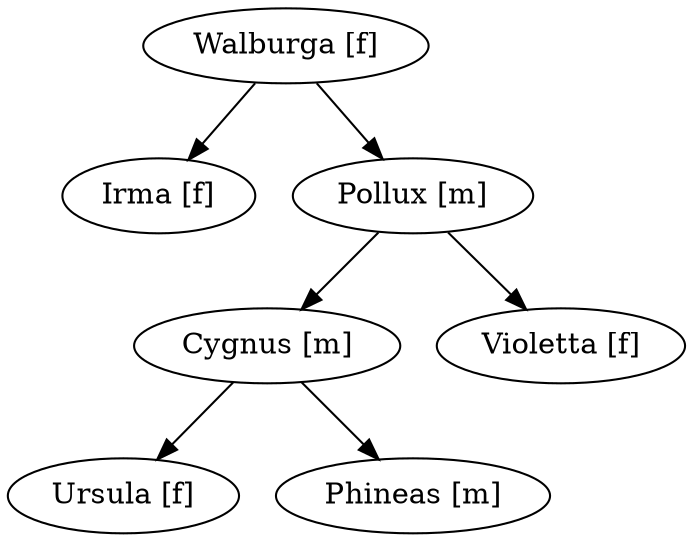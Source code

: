 digraph FamilyTree
{
  "Cygnus [m]" -> "Ursula [f]";
  "Cygnus [m]" -> "Phineas [m]";
  "Irma [f]";
  "Phineas [m]";
  "Pollux [m]" -> "Violetta [f]";
  "Pollux [m]" -> "Cygnus [m]";
  "Ursula [f]";
  "Violetta [f]";
  "Walburga [f]" -> "Irma [f]";
  "Walburga [f]" -> "Pollux [m]";
}

